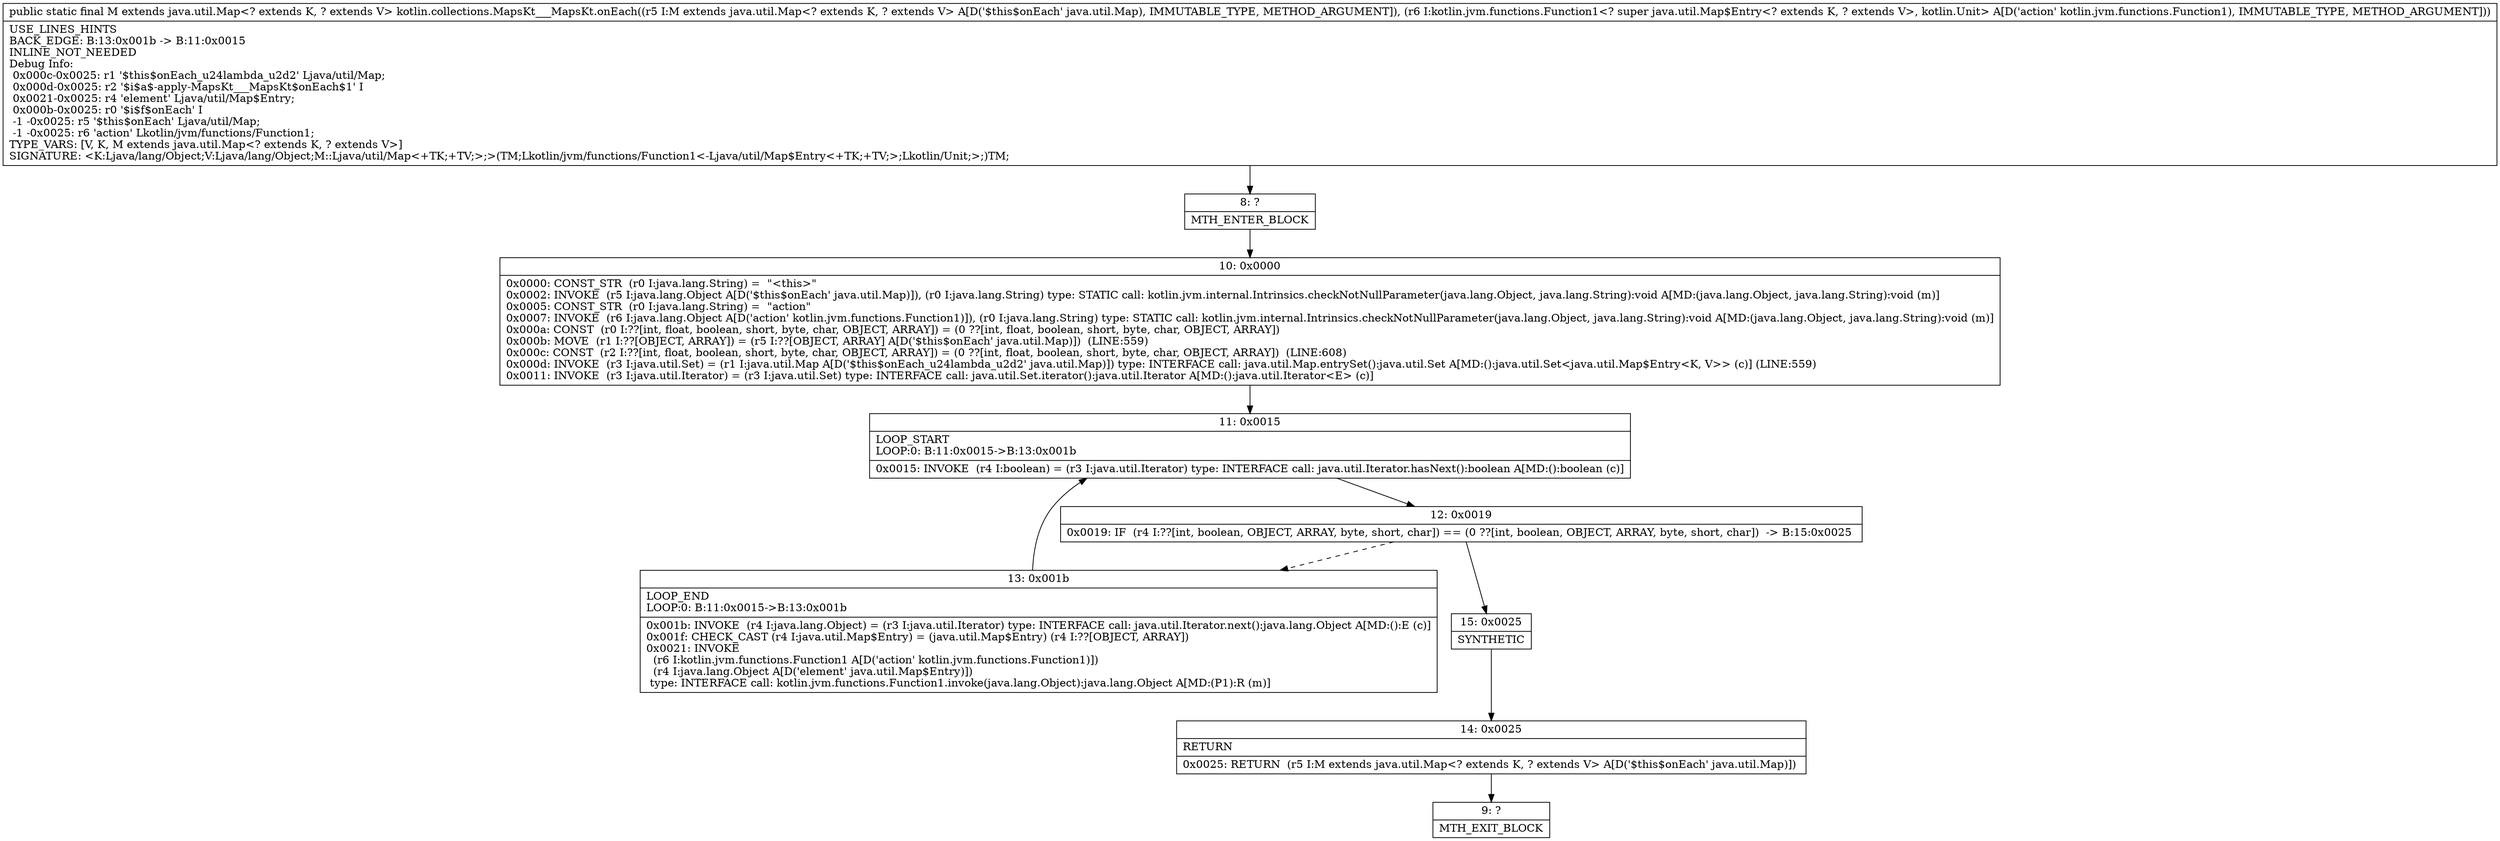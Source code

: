 digraph "CFG forkotlin.collections.MapsKt___MapsKt.onEach(Ljava\/util\/Map;Lkotlin\/jvm\/functions\/Function1;)Ljava\/util\/Map;" {
Node_8 [shape=record,label="{8\:\ ?|MTH_ENTER_BLOCK\l}"];
Node_10 [shape=record,label="{10\:\ 0x0000|0x0000: CONST_STR  (r0 I:java.lang.String) =  \"\<this\>\" \l0x0002: INVOKE  (r5 I:java.lang.Object A[D('$this$onEach' java.util.Map)]), (r0 I:java.lang.String) type: STATIC call: kotlin.jvm.internal.Intrinsics.checkNotNullParameter(java.lang.Object, java.lang.String):void A[MD:(java.lang.Object, java.lang.String):void (m)]\l0x0005: CONST_STR  (r0 I:java.lang.String) =  \"action\" \l0x0007: INVOKE  (r6 I:java.lang.Object A[D('action' kotlin.jvm.functions.Function1)]), (r0 I:java.lang.String) type: STATIC call: kotlin.jvm.internal.Intrinsics.checkNotNullParameter(java.lang.Object, java.lang.String):void A[MD:(java.lang.Object, java.lang.String):void (m)]\l0x000a: CONST  (r0 I:??[int, float, boolean, short, byte, char, OBJECT, ARRAY]) = (0 ??[int, float, boolean, short, byte, char, OBJECT, ARRAY]) \l0x000b: MOVE  (r1 I:??[OBJECT, ARRAY]) = (r5 I:??[OBJECT, ARRAY] A[D('$this$onEach' java.util.Map)])  (LINE:559)\l0x000c: CONST  (r2 I:??[int, float, boolean, short, byte, char, OBJECT, ARRAY]) = (0 ??[int, float, boolean, short, byte, char, OBJECT, ARRAY])  (LINE:608)\l0x000d: INVOKE  (r3 I:java.util.Set) = (r1 I:java.util.Map A[D('$this$onEach_u24lambda_u2d2' java.util.Map)]) type: INTERFACE call: java.util.Map.entrySet():java.util.Set A[MD:():java.util.Set\<java.util.Map$Entry\<K, V\>\> (c)] (LINE:559)\l0x0011: INVOKE  (r3 I:java.util.Iterator) = (r3 I:java.util.Set) type: INTERFACE call: java.util.Set.iterator():java.util.Iterator A[MD:():java.util.Iterator\<E\> (c)]\l}"];
Node_11 [shape=record,label="{11\:\ 0x0015|LOOP_START\lLOOP:0: B:11:0x0015\-\>B:13:0x001b\l|0x0015: INVOKE  (r4 I:boolean) = (r3 I:java.util.Iterator) type: INTERFACE call: java.util.Iterator.hasNext():boolean A[MD:():boolean (c)]\l}"];
Node_12 [shape=record,label="{12\:\ 0x0019|0x0019: IF  (r4 I:??[int, boolean, OBJECT, ARRAY, byte, short, char]) == (0 ??[int, boolean, OBJECT, ARRAY, byte, short, char])  \-\> B:15:0x0025 \l}"];
Node_13 [shape=record,label="{13\:\ 0x001b|LOOP_END\lLOOP:0: B:11:0x0015\-\>B:13:0x001b\l|0x001b: INVOKE  (r4 I:java.lang.Object) = (r3 I:java.util.Iterator) type: INTERFACE call: java.util.Iterator.next():java.lang.Object A[MD:():E (c)]\l0x001f: CHECK_CAST (r4 I:java.util.Map$Entry) = (java.util.Map$Entry) (r4 I:??[OBJECT, ARRAY]) \l0x0021: INVOKE  \l  (r6 I:kotlin.jvm.functions.Function1 A[D('action' kotlin.jvm.functions.Function1)])\l  (r4 I:java.lang.Object A[D('element' java.util.Map$Entry)])\l type: INTERFACE call: kotlin.jvm.functions.Function1.invoke(java.lang.Object):java.lang.Object A[MD:(P1):R (m)]\l}"];
Node_15 [shape=record,label="{15\:\ 0x0025|SYNTHETIC\l}"];
Node_14 [shape=record,label="{14\:\ 0x0025|RETURN\l|0x0025: RETURN  (r5 I:M extends java.util.Map\<? extends K, ? extends V\> A[D('$this$onEach' java.util.Map)]) \l}"];
Node_9 [shape=record,label="{9\:\ ?|MTH_EXIT_BLOCK\l}"];
MethodNode[shape=record,label="{public static final M extends java.util.Map\<? extends K, ? extends V\> kotlin.collections.MapsKt___MapsKt.onEach((r5 I:M extends java.util.Map\<? extends K, ? extends V\> A[D('$this$onEach' java.util.Map), IMMUTABLE_TYPE, METHOD_ARGUMENT]), (r6 I:kotlin.jvm.functions.Function1\<? super java.util.Map$Entry\<? extends K, ? extends V\>, kotlin.Unit\> A[D('action' kotlin.jvm.functions.Function1), IMMUTABLE_TYPE, METHOD_ARGUMENT]))  | USE_LINES_HINTS\lBACK_EDGE: B:13:0x001b \-\> B:11:0x0015\lINLINE_NOT_NEEDED\lDebug Info:\l  0x000c\-0x0025: r1 '$this$onEach_u24lambda_u2d2' Ljava\/util\/Map;\l  0x000d\-0x0025: r2 '$i$a$\-apply\-MapsKt___MapsKt$onEach$1' I\l  0x0021\-0x0025: r4 'element' Ljava\/util\/Map$Entry;\l  0x000b\-0x0025: r0 '$i$f$onEach' I\l  \-1 \-0x0025: r5 '$this$onEach' Ljava\/util\/Map;\l  \-1 \-0x0025: r6 'action' Lkotlin\/jvm\/functions\/Function1;\lTYPE_VARS: [V, K, M extends java.util.Map\<? extends K, ? extends V\>]\lSIGNATURE: \<K:Ljava\/lang\/Object;V:Ljava\/lang\/Object;M::Ljava\/util\/Map\<+TK;+TV;\>;\>(TM;Lkotlin\/jvm\/functions\/Function1\<\-Ljava\/util\/Map$Entry\<+TK;+TV;\>;Lkotlin\/Unit;\>;)TM;\l}"];
MethodNode -> Node_8;Node_8 -> Node_10;
Node_10 -> Node_11;
Node_11 -> Node_12;
Node_12 -> Node_13[style=dashed];
Node_12 -> Node_15;
Node_13 -> Node_11;
Node_15 -> Node_14;
Node_14 -> Node_9;
}

